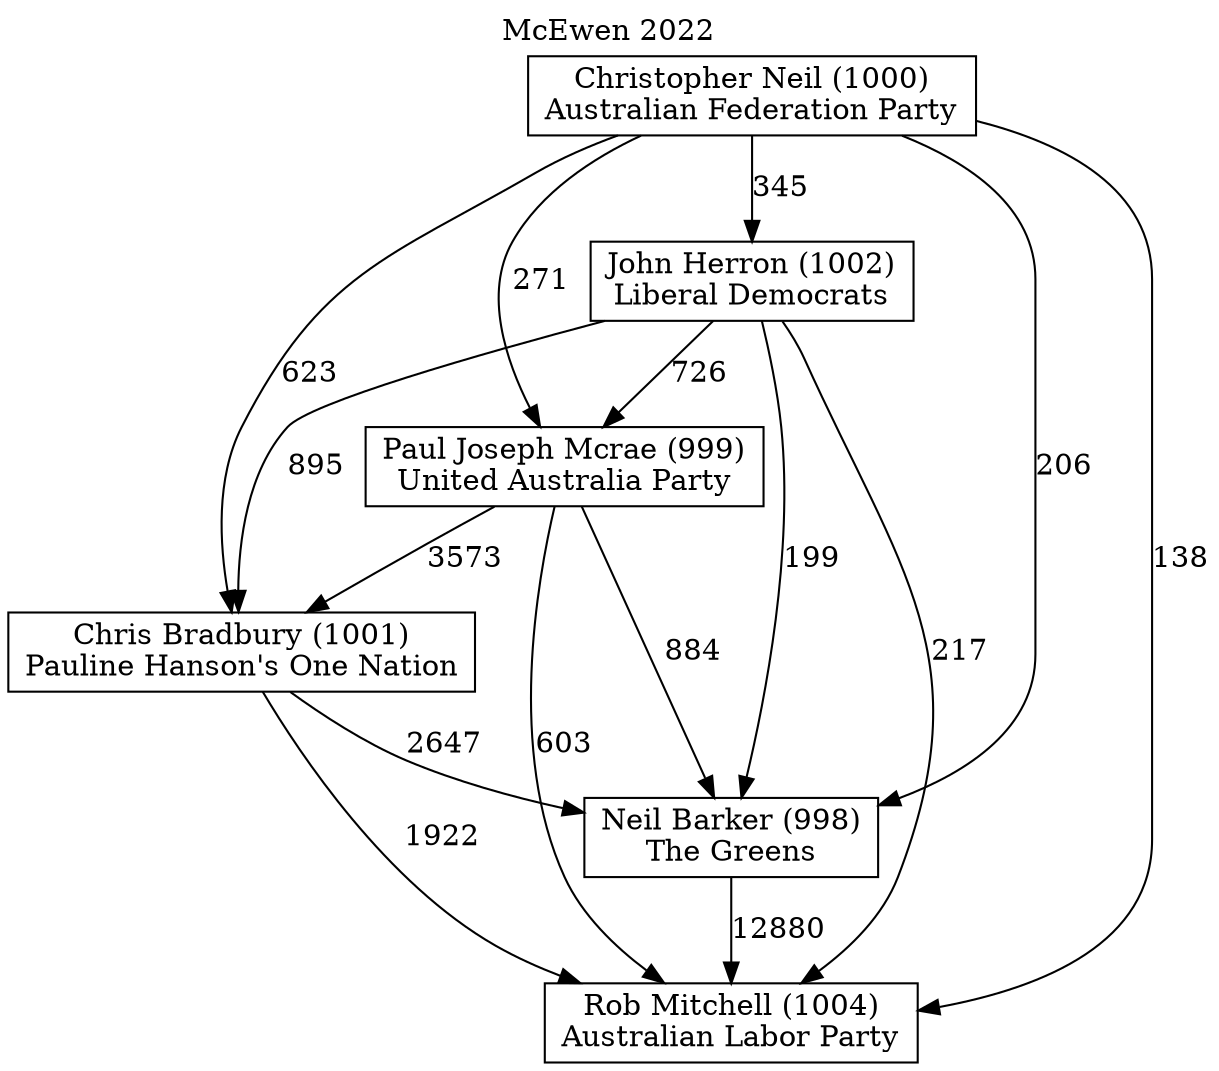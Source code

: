 // House preference flow
digraph "Rob Mitchell (1004)_McEwen_2022" {
	graph [label="McEwen 2022" labelloc=t mclimit=10]
	node [shape=box]
	"Chris Bradbury (1001)" [label="Chris Bradbury (1001)
Pauline Hanson's One Nation"]
	"Christopher Neil (1000)" [label="Christopher Neil (1000)
Australian Federation Party"]
	"John Herron (1002)" [label="John Herron (1002)
Liberal Democrats"]
	"Neil Barker (998)" [label="Neil Barker (998)
The Greens"]
	"Paul Joseph Mcrae (999)" [label="Paul Joseph Mcrae (999)
United Australia Party"]
	"Rob Mitchell (1004)" [label="Rob Mitchell (1004)
Australian Labor Party"]
	"Chris Bradbury (1001)" -> "Neil Barker (998)" [label=2647]
	"Chris Bradbury (1001)" -> "Rob Mitchell (1004)" [label=1922]
	"Christopher Neil (1000)" -> "Chris Bradbury (1001)" [label=623]
	"Christopher Neil (1000)" -> "John Herron (1002)" [label=345]
	"Christopher Neil (1000)" -> "Neil Barker (998)" [label=206]
	"Christopher Neil (1000)" -> "Paul Joseph Mcrae (999)" [label=271]
	"Christopher Neil (1000)" -> "Rob Mitchell (1004)" [label=138]
	"John Herron (1002)" -> "Chris Bradbury (1001)" [label=895]
	"John Herron (1002)" -> "Neil Barker (998)" [label=199]
	"John Herron (1002)" -> "Paul Joseph Mcrae (999)" [label=726]
	"John Herron (1002)" -> "Rob Mitchell (1004)" [label=217]
	"Neil Barker (998)" -> "Rob Mitchell (1004)" [label=12880]
	"Paul Joseph Mcrae (999)" -> "Chris Bradbury (1001)" [label=3573]
	"Paul Joseph Mcrae (999)" -> "Neil Barker (998)" [label=884]
	"Paul Joseph Mcrae (999)" -> "Rob Mitchell (1004)" [label=603]
}
